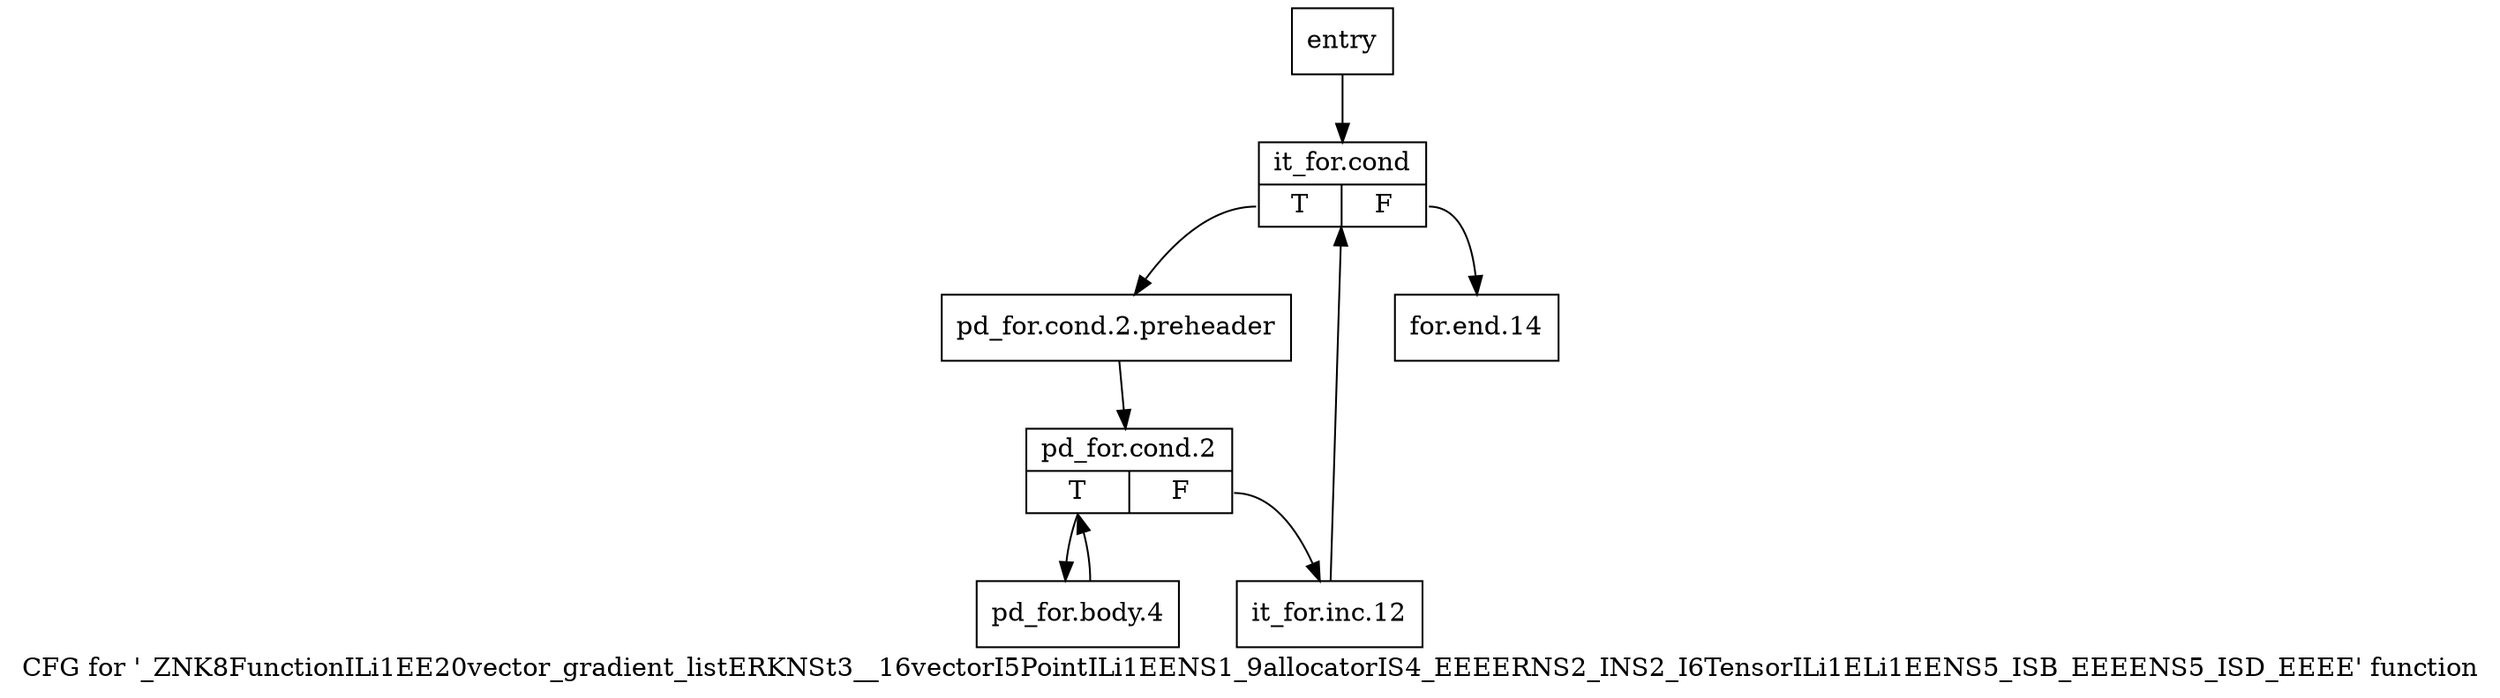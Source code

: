 digraph "CFG for '_ZNK8FunctionILi1EE20vector_gradient_listERKNSt3__16vectorI5PointILi1EENS1_9allocatorIS4_EEEERNS2_INS2_I6TensorILi1ELi1EENS5_ISB_EEEENS5_ISD_EEEE' function" {
	label="CFG for '_ZNK8FunctionILi1EE20vector_gradient_listERKNSt3__16vectorI5PointILi1EENS1_9allocatorIS4_EEEERNS2_INS2_I6TensorILi1ELi1EENS5_ISB_EEEENS5_ISD_EEEE' function";

	Node0x57ad430 [shape=record,label="{entry}"];
	Node0x57ad430 -> Node0x57ad8f0;
	Node0x57ad8f0 [shape=record,label="{it_for.cond|{<s0>T|<s1>F}}"];
	Node0x57ad8f0:s0 -> Node0x57ad940;
	Node0x57ad8f0:s1 -> Node0x57ada80;
	Node0x57ad940 [shape=record,label="{pd_for.cond.2.preheader}"];
	Node0x57ad940 -> Node0x57ad990;
	Node0x57ad990 [shape=record,label="{pd_for.cond.2|{<s0>T|<s1>F}}"];
	Node0x57ad990:s0 -> Node0x57ad9e0;
	Node0x57ad990:s1 -> Node0x57ada30;
	Node0x57ad9e0 [shape=record,label="{pd_for.body.4}"];
	Node0x57ad9e0 -> Node0x57ad990;
	Node0x57ada30 [shape=record,label="{it_for.inc.12}"];
	Node0x57ada30 -> Node0x57ad8f0;
	Node0x57ada80 [shape=record,label="{for.end.14}"];
}
